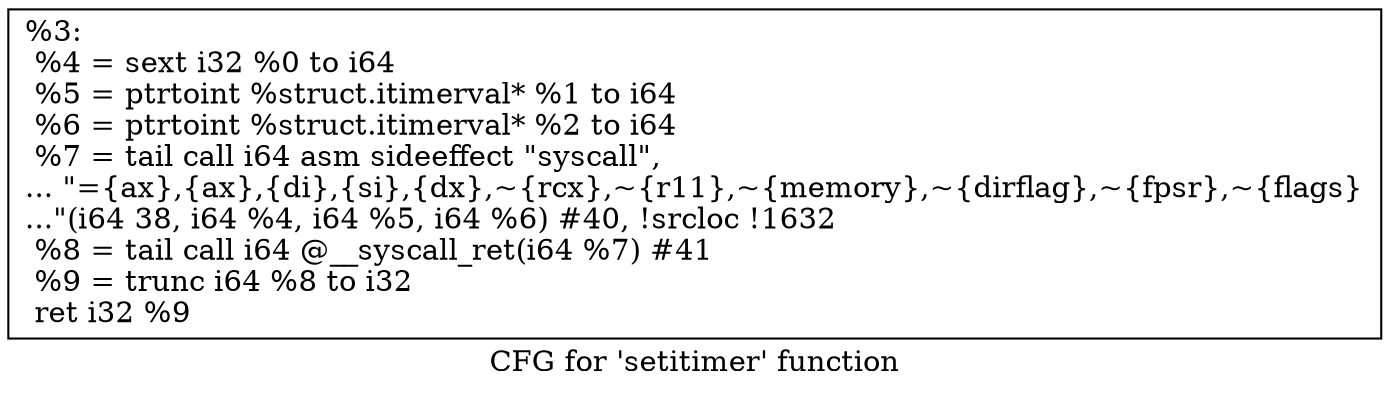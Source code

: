 digraph "CFG for 'setitimer' function" {
	label="CFG for 'setitimer' function";

	Node0x1936bd0 [shape=record,label="{%3:\l  %4 = sext i32 %0 to i64\l  %5 = ptrtoint %struct.itimerval* %1 to i64\l  %6 = ptrtoint %struct.itimerval* %2 to i64\l  %7 = tail call i64 asm sideeffect \"syscall\",\l... \"=\{ax\},\{ax\},\{di\},\{si\},\{dx\},~\{rcx\},~\{r11\},~\{memory\},~\{dirflag\},~\{fpsr\},~\{flags\}\l...\"(i64 38, i64 %4, i64 %5, i64 %6) #40, !srcloc !1632\l  %8 = tail call i64 @__syscall_ret(i64 %7) #41\l  %9 = trunc i64 %8 to i32\l  ret i32 %9\l}"];
}
